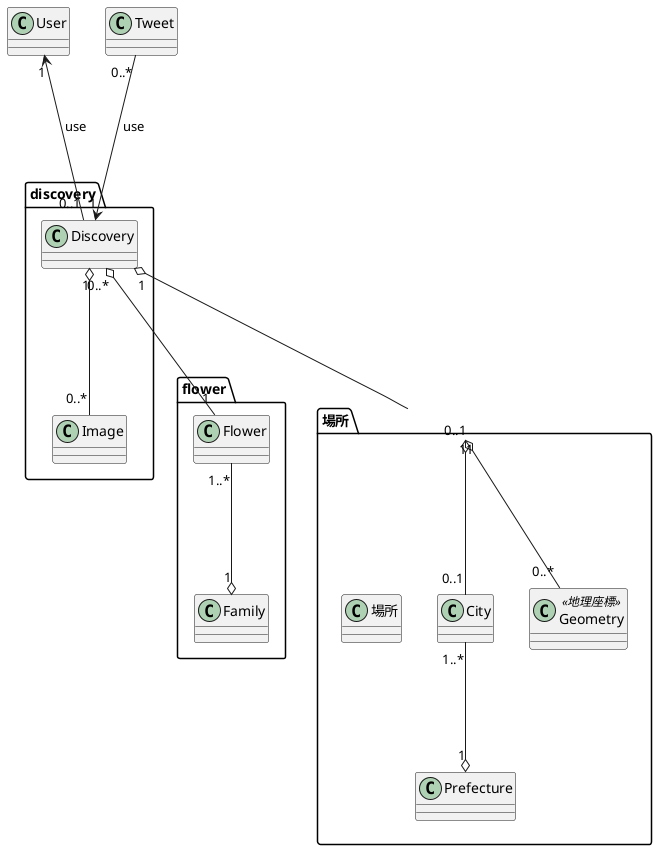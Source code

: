 @startuml クラス図

package flower {
class Flower
class Family
}

package discovery{
class Discovery
class Image
}

class User

class Tweet

package 場所 {
class City
class Prefecture
class Geometry <<地理座標>>
class 場所
}

Flower "1..*" ---o "1" Family

Discovery "0..*" o--- "1" Flower

Discovery "1" o--- "0..*" Image

場所 "1" o--- "0..1" City

City "1..*" ---o "1" Prefecture

Tweet "0..*" ---> "1" Discovery : use

場所 "1" o--- "0..*" Geometry

User "1" <--- "0..1" Discovery : use

Discovery "1" o--- "0..1" 場所








@enduml